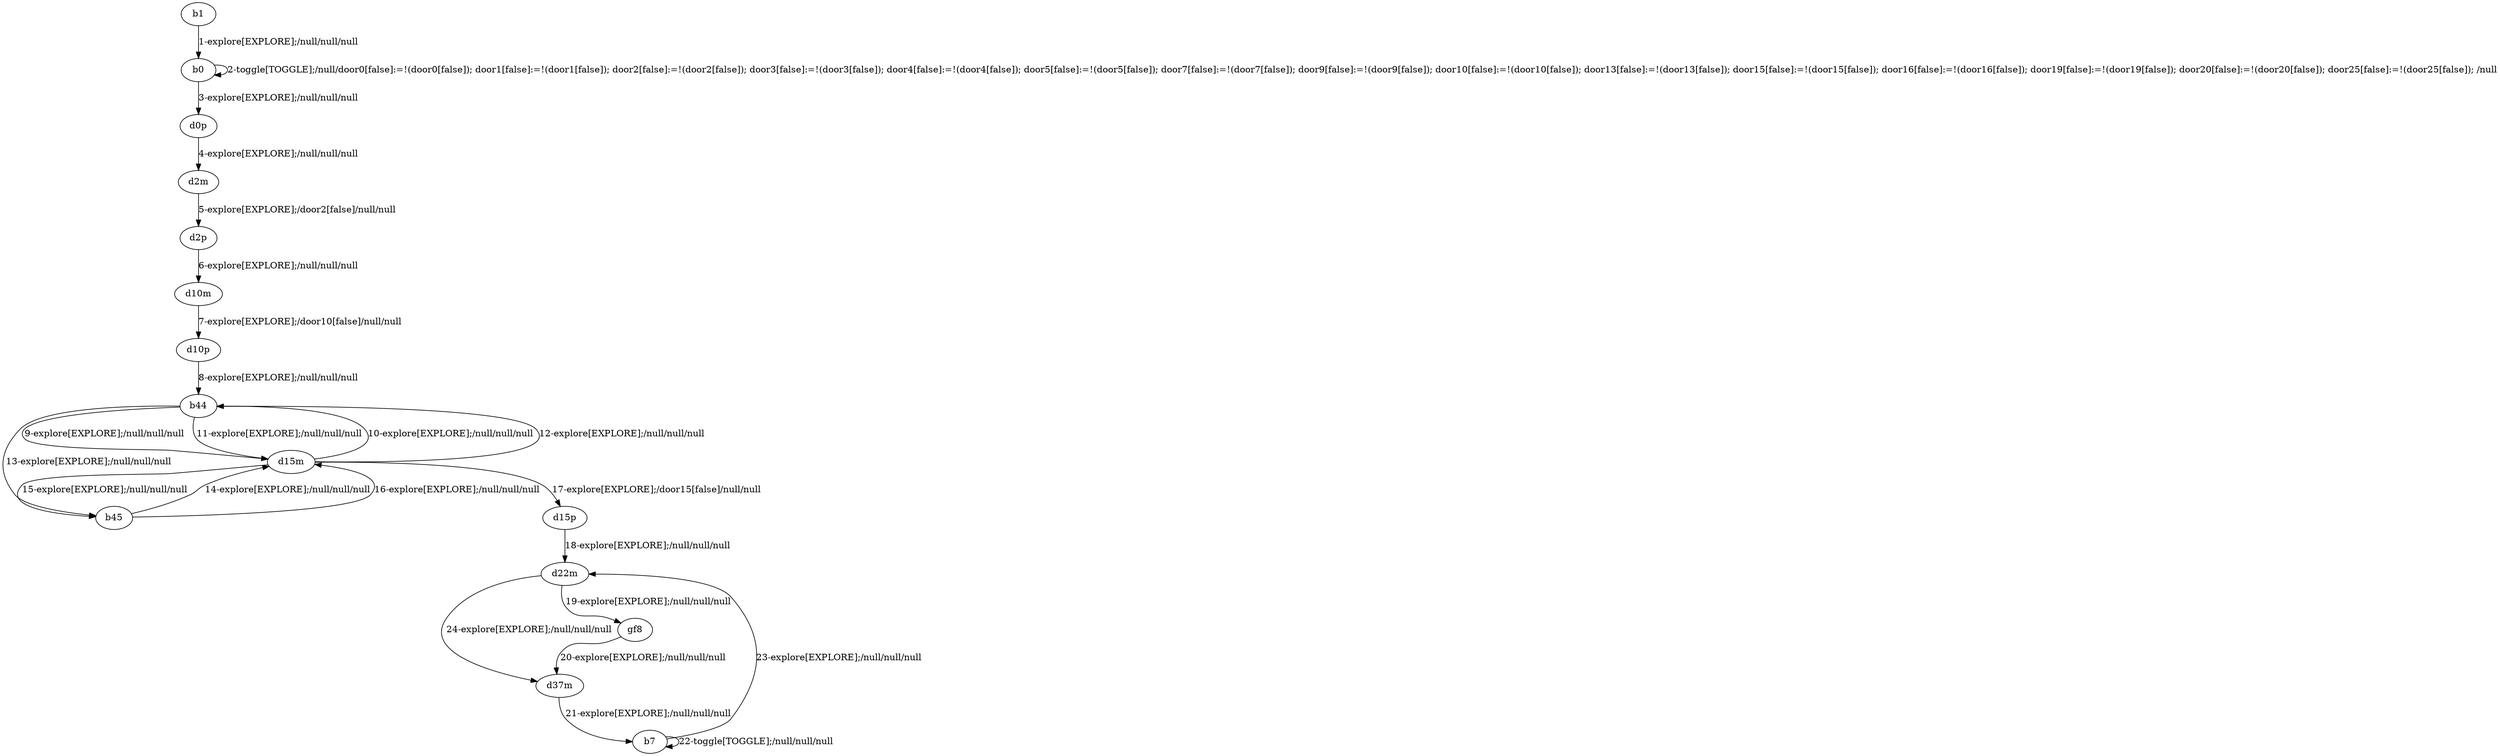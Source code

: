 # Total number of goals covered by this test: 1
# b7 --> b7

digraph g {
"b1" -> "b0" [label = "1-explore[EXPLORE];/null/null/null"];
"b0" -> "b0" [label = "2-toggle[TOGGLE];/null/door0[false]:=!(door0[false]); door1[false]:=!(door1[false]); door2[false]:=!(door2[false]); door3[false]:=!(door3[false]); door4[false]:=!(door4[false]); door5[false]:=!(door5[false]); door7[false]:=!(door7[false]); door9[false]:=!(door9[false]); door10[false]:=!(door10[false]); door13[false]:=!(door13[false]); door15[false]:=!(door15[false]); door16[false]:=!(door16[false]); door19[false]:=!(door19[false]); door20[false]:=!(door20[false]); door25[false]:=!(door25[false]); /null"];
"b0" -> "d0p" [label = "3-explore[EXPLORE];/null/null/null"];
"d0p" -> "d2m" [label = "4-explore[EXPLORE];/null/null/null"];
"d2m" -> "d2p" [label = "5-explore[EXPLORE];/door2[false]/null/null"];
"d2p" -> "d10m" [label = "6-explore[EXPLORE];/null/null/null"];
"d10m" -> "d10p" [label = "7-explore[EXPLORE];/door10[false]/null/null"];
"d10p" -> "b44" [label = "8-explore[EXPLORE];/null/null/null"];
"b44" -> "d15m" [label = "9-explore[EXPLORE];/null/null/null"];
"d15m" -> "b44" [label = "10-explore[EXPLORE];/null/null/null"];
"b44" -> "d15m" [label = "11-explore[EXPLORE];/null/null/null"];
"d15m" -> "b44" [label = "12-explore[EXPLORE];/null/null/null"];
"b44" -> "b45" [label = "13-explore[EXPLORE];/null/null/null"];
"b45" -> "d15m" [label = "14-explore[EXPLORE];/null/null/null"];
"d15m" -> "b45" [label = "15-explore[EXPLORE];/null/null/null"];
"b45" -> "d15m" [label = "16-explore[EXPLORE];/null/null/null"];
"d15m" -> "d15p" [label = "17-explore[EXPLORE];/door15[false]/null/null"];
"d15p" -> "d22m" [label = "18-explore[EXPLORE];/null/null/null"];
"d22m" -> "gf8" [label = "19-explore[EXPLORE];/null/null/null"];
"gf8" -> "d37m" [label = "20-explore[EXPLORE];/null/null/null"];
"d37m" -> "b7" [label = "21-explore[EXPLORE];/null/null/null"];
"b7" -> "b7" [label = "22-toggle[TOGGLE];/null/null/null"];
"b7" -> "d22m" [label = "23-explore[EXPLORE];/null/null/null"];
"d22m" -> "d37m" [label = "24-explore[EXPLORE];/null/null/null"];
}